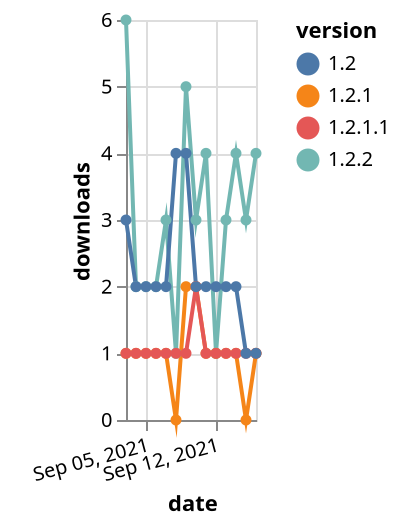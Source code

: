 {"$schema": "https://vega.github.io/schema/vega-lite/v5.json", "description": "A simple bar chart with embedded data.", "data": {"values": [{"date": "2021-09-03", "total": 1295, "delta": 6, "version": "1.2.2"}, {"date": "2021-09-04", "total": 1297, "delta": 2, "version": "1.2.2"}, {"date": "2021-09-05", "total": 1299, "delta": 2, "version": "1.2.2"}, {"date": "2021-09-06", "total": 1301, "delta": 2, "version": "1.2.2"}, {"date": "2021-09-07", "total": 1304, "delta": 3, "version": "1.2.2"}, {"date": "2021-09-08", "total": 1305, "delta": 1, "version": "1.2.2"}, {"date": "2021-09-09", "total": 1310, "delta": 5, "version": "1.2.2"}, {"date": "2021-09-10", "total": 1313, "delta": 3, "version": "1.2.2"}, {"date": "2021-09-11", "total": 1317, "delta": 4, "version": "1.2.2"}, {"date": "2021-09-12", "total": 1318, "delta": 1, "version": "1.2.2"}, {"date": "2021-09-13", "total": 1321, "delta": 3, "version": "1.2.2"}, {"date": "2021-09-14", "total": 1325, "delta": 4, "version": "1.2.2"}, {"date": "2021-09-15", "total": 1328, "delta": 3, "version": "1.2.2"}, {"date": "2021-09-16", "total": 1332, "delta": 4, "version": "1.2.2"}, {"date": "2021-09-03", "total": 306, "delta": 1, "version": "1.2.1"}, {"date": "2021-09-04", "total": 307, "delta": 1, "version": "1.2.1"}, {"date": "2021-09-05", "total": 308, "delta": 1, "version": "1.2.1"}, {"date": "2021-09-06", "total": 309, "delta": 1, "version": "1.2.1"}, {"date": "2021-09-07", "total": 310, "delta": 1, "version": "1.2.1"}, {"date": "2021-09-08", "total": 310, "delta": 0, "version": "1.2.1"}, {"date": "2021-09-09", "total": 312, "delta": 2, "version": "1.2.1"}, {"date": "2021-09-10", "total": 314, "delta": 2, "version": "1.2.1"}, {"date": "2021-09-11", "total": 315, "delta": 1, "version": "1.2.1"}, {"date": "2021-09-12", "total": 316, "delta": 1, "version": "1.2.1"}, {"date": "2021-09-13", "total": 317, "delta": 1, "version": "1.2.1"}, {"date": "2021-09-14", "total": 318, "delta": 1, "version": "1.2.1"}, {"date": "2021-09-15", "total": 318, "delta": 0, "version": "1.2.1"}, {"date": "2021-09-16", "total": 319, "delta": 1, "version": "1.2.1"}, {"date": "2021-09-03", "total": 229, "delta": 1, "version": "1.2.1.1"}, {"date": "2021-09-04", "total": 230, "delta": 1, "version": "1.2.1.1"}, {"date": "2021-09-05", "total": 231, "delta": 1, "version": "1.2.1.1"}, {"date": "2021-09-06", "total": 232, "delta": 1, "version": "1.2.1.1"}, {"date": "2021-09-07", "total": 233, "delta": 1, "version": "1.2.1.1"}, {"date": "2021-09-08", "total": 234, "delta": 1, "version": "1.2.1.1"}, {"date": "2021-09-09", "total": 235, "delta": 1, "version": "1.2.1.1"}, {"date": "2021-09-10", "total": 237, "delta": 2, "version": "1.2.1.1"}, {"date": "2021-09-11", "total": 238, "delta": 1, "version": "1.2.1.1"}, {"date": "2021-09-12", "total": 239, "delta": 1, "version": "1.2.1.1"}, {"date": "2021-09-13", "total": 240, "delta": 1, "version": "1.2.1.1"}, {"date": "2021-09-14", "total": 241, "delta": 1, "version": "1.2.1.1"}, {"date": "2021-09-15", "total": 242, "delta": 1, "version": "1.2.1.1"}, {"date": "2021-09-16", "total": 243, "delta": 1, "version": "1.2.1.1"}, {"date": "2021-09-03", "total": 3595, "delta": 3, "version": "1.2"}, {"date": "2021-09-04", "total": 3597, "delta": 2, "version": "1.2"}, {"date": "2021-09-05", "total": 3599, "delta": 2, "version": "1.2"}, {"date": "2021-09-06", "total": 3601, "delta": 2, "version": "1.2"}, {"date": "2021-09-07", "total": 3603, "delta": 2, "version": "1.2"}, {"date": "2021-09-08", "total": 3607, "delta": 4, "version": "1.2"}, {"date": "2021-09-09", "total": 3611, "delta": 4, "version": "1.2"}, {"date": "2021-09-10", "total": 3613, "delta": 2, "version": "1.2"}, {"date": "2021-09-11", "total": 3615, "delta": 2, "version": "1.2"}, {"date": "2021-09-12", "total": 3617, "delta": 2, "version": "1.2"}, {"date": "2021-09-13", "total": 3619, "delta": 2, "version": "1.2"}, {"date": "2021-09-14", "total": 3621, "delta": 2, "version": "1.2"}, {"date": "2021-09-15", "total": 3622, "delta": 1, "version": "1.2"}, {"date": "2021-09-16", "total": 3623, "delta": 1, "version": "1.2"}]}, "width": "container", "mark": {"type": "line", "point": {"filled": true}}, "encoding": {"x": {"field": "date", "type": "temporal", "timeUnit": "yearmonthdate", "title": "date", "axis": {"labelAngle": -15}}, "y": {"field": "delta", "type": "quantitative", "title": "downloads"}, "color": {"field": "version", "type": "nominal"}, "tooltip": {"field": "delta"}}}